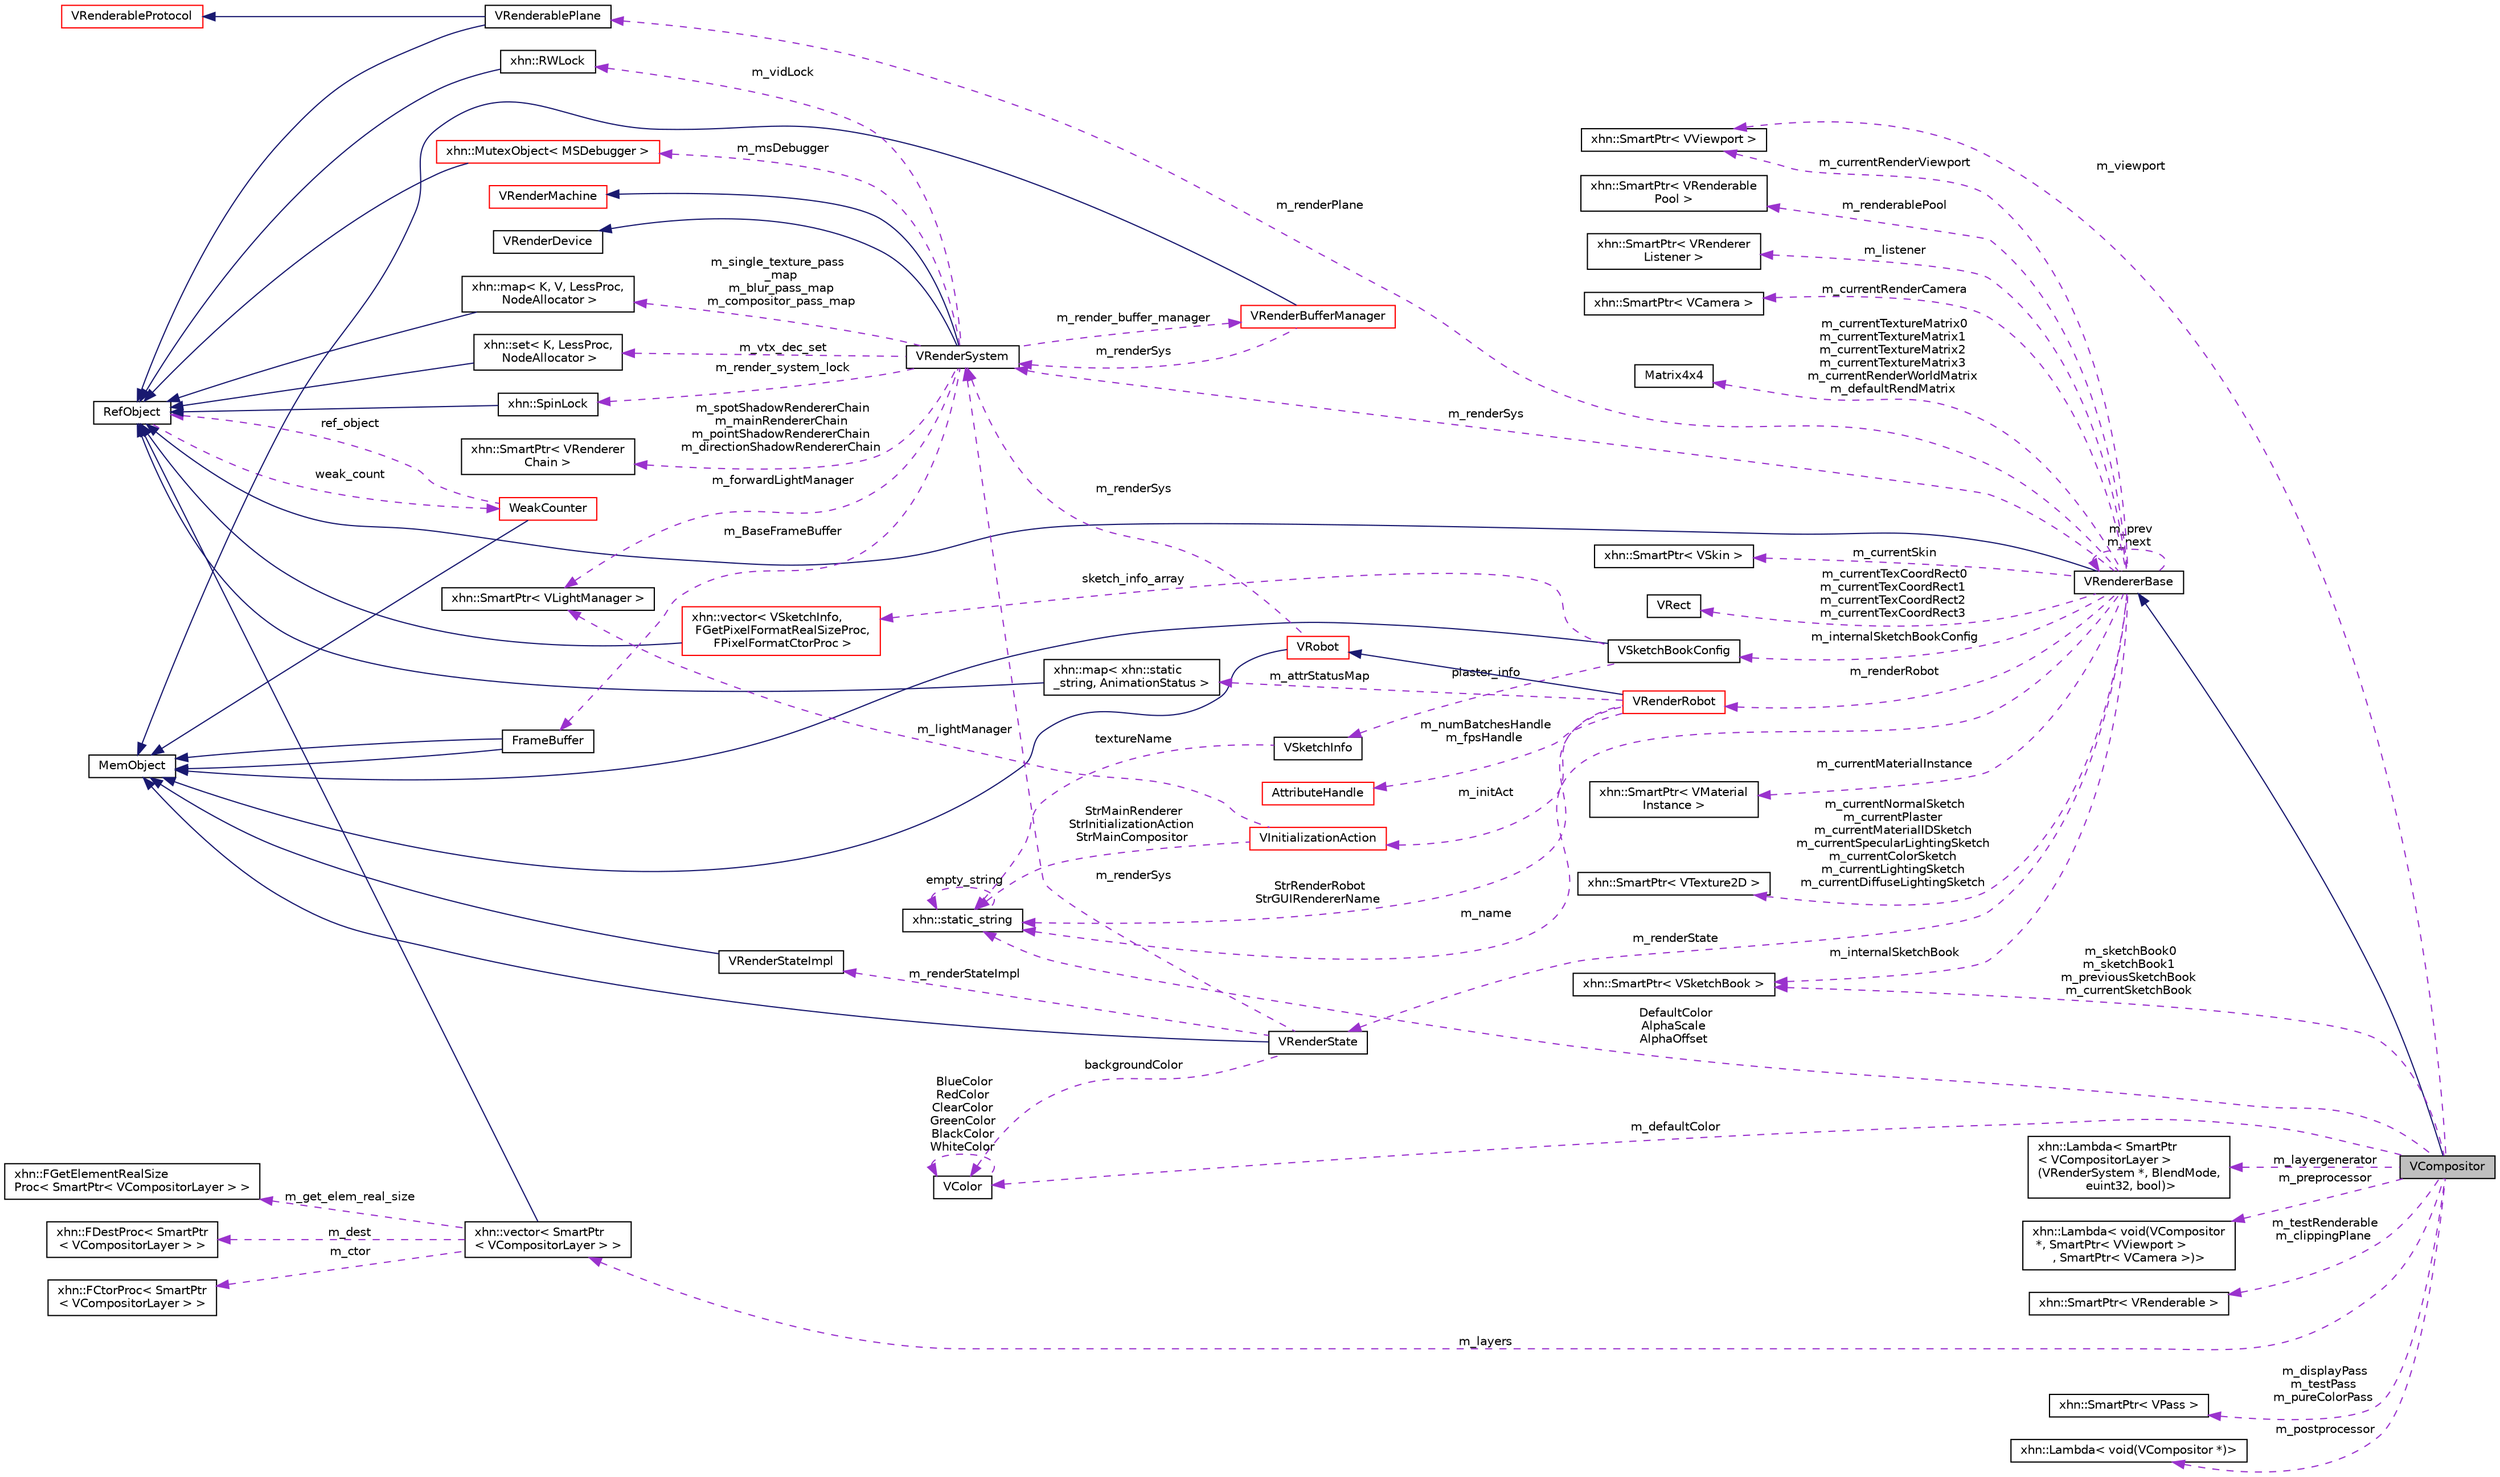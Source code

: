digraph "VCompositor"
{
  edge [fontname="Helvetica",fontsize="10",labelfontname="Helvetica",labelfontsize="10"];
  node [fontname="Helvetica",fontsize="10",shape=record];
  rankdir="LR";
  Node1 [label="VCompositor",height=0.2,width=0.4,color="black", fillcolor="grey75", style="filled", fontcolor="black"];
  Node2 -> Node1 [dir="back",color="midnightblue",fontsize="10",style="solid",fontname="Helvetica"];
  Node2 [label="VRendererBase",height=0.2,width=0.4,color="black", fillcolor="white", style="filled",URL="$class_v_renderer_base.html",tooltip="VRendererBase 渲染器基类 "];
  Node3 -> Node2 [dir="back",color="midnightblue",fontsize="10",style="solid",fontname="Helvetica"];
  Node3 [label="RefObject",height=0.2,width=0.4,color="black", fillcolor="white", style="filled",URL="$class_ref_object.html"];
  Node4 -> Node3 [dir="back",color="darkorchid3",fontsize="10",style="dashed",label=" weak_count" ,fontname="Helvetica"];
  Node4 [label="WeakCounter",height=0.2,width=0.4,color="red", fillcolor="white", style="filled",URL="$class_weak_counter.html",tooltip="WeakCounter. "];
  Node5 -> Node4 [dir="back",color="midnightblue",fontsize="10",style="solid",fontname="Helvetica"];
  Node5 [label="MemObject",height=0.2,width=0.4,color="black", fillcolor="white", style="filled",URL="$class_mem_object.html"];
  Node3 -> Node4 [dir="back",color="darkorchid3",fontsize="10",style="dashed",label=" ref_object" ,fontname="Helvetica"];
  Node6 -> Node2 [dir="back",color="darkorchid3",fontsize="10",style="dashed",label=" m_renderPlane" ,fontname="Helvetica"];
  Node6 [label="VRenderablePlane",height=0.2,width=0.4,color="black", fillcolor="white", style="filled",URL="$class_v_renderable_plane.html",tooltip="VRenderablePlane 片状的Renderable. "];
  Node3 -> Node6 [dir="back",color="midnightblue",fontsize="10",style="solid",fontname="Helvetica"];
  Node7 -> Node6 [dir="back",color="midnightblue",fontsize="10",style="solid",fontname="Helvetica"];
  Node7 [label="VRenderableProtocol",height=0.2,width=0.4,color="red", fillcolor="white", style="filled",URL="$class_v_renderable_protocol.html",tooltip="VRenderableProtocol Renderable 协议 "];
  Node8 -> Node2 [dir="back",color="darkorchid3",fontsize="10",style="dashed",label=" m_renderSys" ,fontname="Helvetica"];
  Node8 [label="VRenderSystem",height=0.2,width=0.4,color="black", fillcolor="white", style="filled",URL="$class_v_render_system.html",tooltip="VRenderSystem 渲染系统 "];
  Node9 -> Node8 [dir="back",color="midnightblue",fontsize="10",style="solid",fontname="Helvetica"];
  Node9 [label="VRenderMachine",height=0.2,width=0.4,color="red", fillcolor="white", style="filled",URL="$class_v_render_machine.html"];
  Node10 -> Node8 [dir="back",color="midnightblue",fontsize="10",style="solid",fontname="Helvetica"];
  Node10 [label="VRenderDevice",height=0.2,width=0.4,color="black", fillcolor="white", style="filled",URL="$class_v_render_device.html"];
  Node11 -> Node8 [dir="back",color="darkorchid3",fontsize="10",style="dashed",label=" m_vidLock" ,fontname="Helvetica"];
  Node11 [label="xhn::RWLock",height=0.2,width=0.4,color="black", fillcolor="white", style="filled",URL="$classxhn_1_1_r_w_lock.html",tooltip="RWLock. "];
  Node3 -> Node11 [dir="back",color="midnightblue",fontsize="10",style="solid",fontname="Helvetica"];
  Node12 -> Node8 [dir="back",color="darkorchid3",fontsize="10",style="dashed",label=" m_render_buffer_manager" ,fontname="Helvetica"];
  Node12 [label="VRenderBufferManager",height=0.2,width=0.4,color="red", fillcolor="white", style="filled",URL="$class_v_render_buffer_manager.html",tooltip="VRenderBufferManager 渲染缓冲管理器 "];
  Node5 -> Node12 [dir="back",color="midnightblue",fontsize="10",style="solid",fontname="Helvetica"];
  Node8 -> Node12 [dir="back",color="darkorchid3",fontsize="10",style="dashed",label=" m_renderSys" ,fontname="Helvetica"];
  Node13 -> Node8 [dir="back",color="darkorchid3",fontsize="10",style="dashed",label=" m_BaseFrameBuffer" ,fontname="Helvetica"];
  Node13 [label="FrameBuffer",height=0.2,width=0.4,color="black", fillcolor="white", style="filled",URL="$class_frame_buffer.html",tooltip="FrameBuffer 帧缓冲 "];
  Node5 -> Node13 [dir="back",color="midnightblue",fontsize="10",style="solid",fontname="Helvetica"];
  Node5 -> Node13 [dir="back",color="midnightblue",fontsize="10",style="solid",fontname="Helvetica"];
  Node14 -> Node8 [dir="back",color="darkorchid3",fontsize="10",style="dashed",label=" m_msDebugger" ,fontname="Helvetica"];
  Node14 [label="xhn::MutexObject\< MSDebugger \>",height=0.2,width=0.4,color="red", fillcolor="white", style="filled",URL="$classxhn_1_1_mutex_object.html"];
  Node3 -> Node14 [dir="back",color="midnightblue",fontsize="10",style="solid",fontname="Helvetica"];
  Node15 -> Node8 [dir="back",color="darkorchid3",fontsize="10",style="dashed",label=" m_single_texture_pass\l_map\nm_blur_pass_map\nm_compositor_pass_map" ,fontname="Helvetica"];
  Node15 [label="xhn::map\< K, V, LessProc,\l NodeAllocator \>",height=0.2,width=0.4,color="black", fillcolor="white", style="filled",URL="$classxhn_1_1map.html"];
  Node3 -> Node15 [dir="back",color="midnightblue",fontsize="10",style="solid",fontname="Helvetica"];
  Node16 -> Node8 [dir="back",color="darkorchid3",fontsize="10",style="dashed",label=" m_vtx_dec_set" ,fontname="Helvetica"];
  Node16 [label="xhn::set\< K, LessProc,\l NodeAllocator \>",height=0.2,width=0.4,color="black", fillcolor="white", style="filled",URL="$classxhn_1_1set.html"];
  Node3 -> Node16 [dir="back",color="midnightblue",fontsize="10",style="solid",fontname="Helvetica"];
  Node17 -> Node8 [dir="back",color="darkorchid3",fontsize="10",style="dashed",label=" m_render_system_lock" ,fontname="Helvetica"];
  Node17 [label="xhn::SpinLock",height=0.2,width=0.4,color="black", fillcolor="white", style="filled",URL="$classxhn_1_1_spin_lock.html",tooltip="SpinLock. "];
  Node3 -> Node17 [dir="back",color="midnightblue",fontsize="10",style="solid",fontname="Helvetica"];
  Node18 -> Node8 [dir="back",color="darkorchid3",fontsize="10",style="dashed",label=" m_spotShadowRendererChain\nm_mainRendererChain\nm_pointShadowRendererChain\nm_directionShadowRendererChain" ,fontname="Helvetica"];
  Node18 [label="xhn::SmartPtr\< VRenderer\lChain \>",height=0.2,width=0.4,color="black", fillcolor="white", style="filled",URL="$classxhn_1_1_smart_ptr.html"];
  Node19 -> Node8 [dir="back",color="darkorchid3",fontsize="10",style="dashed",label=" m_forwardLightManager" ,fontname="Helvetica"];
  Node19 [label="xhn::SmartPtr\< VLightManager \>",height=0.2,width=0.4,color="black", fillcolor="white", style="filled",URL="$classxhn_1_1_smart_ptr.html"];
  Node20 -> Node2 [dir="back",color="darkorchid3",fontsize="10",style="dashed",label=" m_currentSkin" ,fontname="Helvetica"];
  Node20 [label="xhn::SmartPtr\< VSkin \>",height=0.2,width=0.4,color="black", fillcolor="white", style="filled",URL="$classxhn_1_1_smart_ptr.html"];
  Node21 -> Node2 [dir="back",color="darkorchid3",fontsize="10",style="dashed",label=" m_currentTexCoordRect0\nm_currentTexCoordRect1\nm_currentTexCoordRect2\nm_currentTexCoordRect3" ,fontname="Helvetica"];
  Node21 [label="VRect",height=0.2,width=0.4,color="black", fillcolor="white", style="filled",URL="$class_v_rect.html"];
  Node2 -> Node2 [dir="back",color="darkorchid3",fontsize="10",style="dashed",label=" m_prev\nm_next" ,fontname="Helvetica"];
  Node22 -> Node2 [dir="back",color="darkorchid3",fontsize="10",style="dashed",label=" m_internalSketchBookConfig" ,fontname="Helvetica"];
  Node22 [label="VSketchBookConfig",height=0.2,width=0.4,color="black", fillcolor="white", style="filled",URL="$struct_v_sketch_book_config.html"];
  Node5 -> Node22 [dir="back",color="midnightblue",fontsize="10",style="solid",fontname="Helvetica"];
  Node23 -> Node22 [dir="back",color="darkorchid3",fontsize="10",style="dashed",label=" plaster_info" ,fontname="Helvetica"];
  Node23 [label="VSketchInfo",height=0.2,width=0.4,color="black", fillcolor="white", style="filled",URL="$struct_v_sketch_info.html",tooltip="VSketchInfo. "];
  Node24 -> Node23 [dir="back",color="darkorchid3",fontsize="10",style="dashed",label=" textureName" ,fontname="Helvetica"];
  Node24 [label="xhn::static_string",height=0.2,width=0.4,color="black", fillcolor="white", style="filled",URL="$classxhn_1_1static__string.html"];
  Node24 -> Node24 [dir="back",color="darkorchid3",fontsize="10",style="dashed",label=" empty_string" ,fontname="Helvetica"];
  Node25 -> Node22 [dir="back",color="darkorchid3",fontsize="10",style="dashed",label=" sketch_info_array" ,fontname="Helvetica"];
  Node25 [label="xhn::vector\< VSketchInfo,\l FGetPixelFormatRealSizeProc,\l FPixelFormatCtorProc \>",height=0.2,width=0.4,color="red", fillcolor="white", style="filled",URL="$classxhn_1_1vector.html"];
  Node3 -> Node25 [dir="back",color="midnightblue",fontsize="10",style="solid",fontname="Helvetica"];
  Node26 -> Node2 [dir="back",color="darkorchid3",fontsize="10",style="dashed",label=" m_currentRenderViewport" ,fontname="Helvetica"];
  Node26 [label="xhn::SmartPtr\< VViewport \>",height=0.2,width=0.4,color="black", fillcolor="white", style="filled",URL="$classxhn_1_1_smart_ptr.html"];
  Node27 -> Node2 [dir="back",color="darkorchid3",fontsize="10",style="dashed",label=" m_currentMaterialInstance" ,fontname="Helvetica"];
  Node27 [label="xhn::SmartPtr\< VMaterial\lInstance \>",height=0.2,width=0.4,color="black", fillcolor="white", style="filled",URL="$classxhn_1_1_smart_ptr.html"];
  Node28 -> Node2 [dir="back",color="darkorchid3",fontsize="10",style="dashed",label=" m_internalSketchBook" ,fontname="Helvetica"];
  Node28 [label="xhn::SmartPtr\< VSketchBook \>",height=0.2,width=0.4,color="black", fillcolor="white", style="filled",URL="$classxhn_1_1_smart_ptr.html"];
  Node29 -> Node2 [dir="back",color="darkorchid3",fontsize="10",style="dashed",label=" m_renderState" ,fontname="Helvetica"];
  Node29 [label="VRenderState",height=0.2,width=0.4,color="black", fillcolor="white", style="filled",URL="$class_v_render_state.html",tooltip="VRenderState 渲染状态 "];
  Node5 -> Node29 [dir="back",color="midnightblue",fontsize="10",style="solid",fontname="Helvetica"];
  Node8 -> Node29 [dir="back",color="darkorchid3",fontsize="10",style="dashed",label=" m_renderSys" ,fontname="Helvetica"];
  Node30 -> Node29 [dir="back",color="darkorchid3",fontsize="10",style="dashed",label=" m_renderStateImpl" ,fontname="Helvetica"];
  Node30 [label="VRenderStateImpl",height=0.2,width=0.4,color="black", fillcolor="white", style="filled",URL="$class_v_render_state_impl.html"];
  Node5 -> Node30 [dir="back",color="midnightblue",fontsize="10",style="solid",fontname="Helvetica"];
  Node31 -> Node29 [dir="back",color="darkorchid3",fontsize="10",style="dashed",label=" backgroundColor" ,fontname="Helvetica"];
  Node31 [label="VColor",height=0.2,width=0.4,color="black", fillcolor="white", style="filled",URL="$class_v_color.html"];
  Node31 -> Node31 [dir="back",color="darkorchid3",fontsize="10",style="dashed",label=" BlueColor\nRedColor\nClearColor\nGreenColor\nBlackColor\nWhiteColor" ,fontname="Helvetica"];
  Node32 -> Node2 [dir="back",color="darkorchid3",fontsize="10",style="dashed",label=" m_currentNormalSketch\nm_currentPlaster\nm_currentMaterialIDSketch\nm_currentSpecularLightingSketch\nm_currentColorSketch\nm_currentLightingSketch\nm_currentDiffuseLightingSketch" ,fontname="Helvetica"];
  Node32 [label="xhn::SmartPtr\< VTexture2D \>",height=0.2,width=0.4,color="black", fillcolor="white", style="filled",URL="$classxhn_1_1_smart_ptr.html"];
  Node33 -> Node2 [dir="back",color="darkorchid3",fontsize="10",style="dashed",label=" m_renderablePool" ,fontname="Helvetica"];
  Node33 [label="xhn::SmartPtr\< VRenderable\lPool \>",height=0.2,width=0.4,color="black", fillcolor="white", style="filled",URL="$classxhn_1_1_smart_ptr.html"];
  Node34 -> Node2 [dir="back",color="darkorchid3",fontsize="10",style="dashed",label=" m_renderRobot" ,fontname="Helvetica"];
  Node34 [label="VRenderRobot",height=0.2,width=0.4,color="red", fillcolor="white", style="filled",URL="$class_v_render_robot.html",tooltip="VRenderRobot 渲染机器人 "];
  Node35 -> Node34 [dir="back",color="midnightblue",fontsize="10",style="solid",fontname="Helvetica"];
  Node35 [label="VRobot",height=0.2,width=0.4,color="red", fillcolor="white", style="filled",URL="$class_v_robot.html",tooltip="VRobot 机器人 "];
  Node5 -> Node35 [dir="back",color="midnightblue",fontsize="10",style="solid",fontname="Helvetica"];
  Node8 -> Node35 [dir="back",color="darkorchid3",fontsize="10",style="dashed",label=" m_renderSys" ,fontname="Helvetica"];
  Node36 -> Node34 [dir="back",color="darkorchid3",fontsize="10",style="dashed",label=" m_initAct" ,fontname="Helvetica"];
  Node36 [label="VInitializationAction",height=0.2,width=0.4,color="red", fillcolor="white", style="filled",URL="$class_v_initialization_action.html",tooltip="VInitializationAction 渲染引擎初始化动作 "];
  Node24 -> Node36 [dir="back",color="darkorchid3",fontsize="10",style="dashed",label=" StrMainRenderer\nStrInitializationAction\nStrMainCompositor" ,fontname="Helvetica"];
  Node19 -> Node36 [dir="back",color="darkorchid3",fontsize="10",style="dashed",label=" m_lightManager" ,fontname="Helvetica"];
  Node37 -> Node34 [dir="back",color="darkorchid3",fontsize="10",style="dashed",label=" m_attrStatusMap" ,fontname="Helvetica"];
  Node37 [label="xhn::map\< xhn::static\l_string, AnimationStatus \>",height=0.2,width=0.4,color="black", fillcolor="white", style="filled",URL="$classxhn_1_1map.html"];
  Node3 -> Node37 [dir="back",color="midnightblue",fontsize="10",style="solid",fontname="Helvetica"];
  Node38 -> Node34 [dir="back",color="darkorchid3",fontsize="10",style="dashed",label=" m_numBatchesHandle\nm_fpsHandle" ,fontname="Helvetica"];
  Node38 [label="AttributeHandle",height=0.2,width=0.4,color="red", fillcolor="white", style="filled",URL="$class_attribute_handle.html"];
  Node24 -> Node34 [dir="back",color="darkorchid3",fontsize="10",style="dashed",label=" StrRenderRobot\nStrGUIRendererName" ,fontname="Helvetica"];
  Node39 -> Node2 [dir="back",color="darkorchid3",fontsize="10",style="dashed",label=" m_listener" ,fontname="Helvetica"];
  Node39 [label="xhn::SmartPtr\< VRenderer\lListener \>",height=0.2,width=0.4,color="black", fillcolor="white", style="filled",URL="$classxhn_1_1_smart_ptr.html"];
  Node40 -> Node2 [dir="back",color="darkorchid3",fontsize="10",style="dashed",label=" m_currentRenderCamera" ,fontname="Helvetica"];
  Node40 [label="xhn::SmartPtr\< VCamera \>",height=0.2,width=0.4,color="black", fillcolor="white", style="filled",URL="$classxhn_1_1_smart_ptr.html"];
  Node41 -> Node2 [dir="back",color="darkorchid3",fontsize="10",style="dashed",label=" m_currentTextureMatrix0\nm_currentTextureMatrix1\nm_currentTextureMatrix2\nm_currentTextureMatrix3\nm_currentRenderWorldMatrix\nm_defaultRendMatrix" ,fontname="Helvetica"];
  Node41 [label="Matrix4x4",height=0.2,width=0.4,color="black", fillcolor="white", style="filled",URL="$struct_matrix4x4.html"];
  Node24 -> Node2 [dir="back",color="darkorchid3",fontsize="10",style="dashed",label=" m_name" ,fontname="Helvetica"];
  Node42 -> Node1 [dir="back",color="darkorchid3",fontsize="10",style="dashed",label=" m_layergenerator" ,fontname="Helvetica"];
  Node42 [label="xhn::Lambda\< SmartPtr\l\< VCompositorLayer \>\l(VRenderSystem *, BlendMode,\l euint32, bool)\>",height=0.2,width=0.4,color="black", fillcolor="white", style="filled",URL="$classxhn_1_1_lambda.html"];
  Node43 -> Node1 [dir="back",color="darkorchid3",fontsize="10",style="dashed",label=" m_preprocessor" ,fontname="Helvetica"];
  Node43 [label="xhn::Lambda\< void(VCompositor\l *, SmartPtr\< VViewport \>\l, SmartPtr\< VCamera \>)\>",height=0.2,width=0.4,color="black", fillcolor="white", style="filled",URL="$classxhn_1_1_lambda.html"];
  Node44 -> Node1 [dir="back",color="darkorchid3",fontsize="10",style="dashed",label=" m_testRenderable\nm_clippingPlane" ,fontname="Helvetica"];
  Node44 [label="xhn::SmartPtr\< VRenderable \>",height=0.2,width=0.4,color="black", fillcolor="white", style="filled",URL="$classxhn_1_1_smart_ptr.html"];
  Node26 -> Node1 [dir="back",color="darkorchid3",fontsize="10",style="dashed",label=" m_viewport" ,fontname="Helvetica"];
  Node28 -> Node1 [dir="back",color="darkorchid3",fontsize="10",style="dashed",label=" m_sketchBook0\nm_sketchBook1\nm_previousSketchBook\nm_currentSketchBook" ,fontname="Helvetica"];
  Node45 -> Node1 [dir="back",color="darkorchid3",fontsize="10",style="dashed",label=" m_layers" ,fontname="Helvetica"];
  Node45 [label="xhn::vector\< SmartPtr\l\< VCompositorLayer \> \>",height=0.2,width=0.4,color="black", fillcolor="white", style="filled",URL="$classxhn_1_1vector.html"];
  Node3 -> Node45 [dir="back",color="midnightblue",fontsize="10",style="solid",fontname="Helvetica"];
  Node46 -> Node45 [dir="back",color="darkorchid3",fontsize="10",style="dashed",label=" m_dest" ,fontname="Helvetica"];
  Node46 [label="xhn::FDestProc\< SmartPtr\l\< VCompositorLayer \> \>",height=0.2,width=0.4,color="black", fillcolor="white", style="filled",URL="$structxhn_1_1_f_dest_proc.html"];
  Node47 -> Node45 [dir="back",color="darkorchid3",fontsize="10",style="dashed",label=" m_ctor" ,fontname="Helvetica"];
  Node47 [label="xhn::FCtorProc\< SmartPtr\l\< VCompositorLayer \> \>",height=0.2,width=0.4,color="black", fillcolor="white", style="filled",URL="$structxhn_1_1_f_ctor_proc.html"];
  Node48 -> Node45 [dir="back",color="darkorchid3",fontsize="10",style="dashed",label=" m_get_elem_real_size" ,fontname="Helvetica"];
  Node48 [label="xhn::FGetElementRealSize\lProc\< SmartPtr\< VCompositorLayer \> \>",height=0.2,width=0.4,color="black", fillcolor="white", style="filled",URL="$structxhn_1_1_f_get_element_real_size_proc.html"];
  Node49 -> Node1 [dir="back",color="darkorchid3",fontsize="10",style="dashed",label=" m_displayPass\nm_testPass\nm_pureColorPass" ,fontname="Helvetica"];
  Node49 [label="xhn::SmartPtr\< VPass \>",height=0.2,width=0.4,color="black", fillcolor="white", style="filled",URL="$classxhn_1_1_smart_ptr.html"];
  Node24 -> Node1 [dir="back",color="darkorchid3",fontsize="10",style="dashed",label=" DefaultColor\nAlphaScale\nAlphaOffset" ,fontname="Helvetica"];
  Node31 -> Node1 [dir="back",color="darkorchid3",fontsize="10",style="dashed",label=" m_defaultColor" ,fontname="Helvetica"];
  Node50 -> Node1 [dir="back",color="darkorchid3",fontsize="10",style="dashed",label=" m_postprocessor" ,fontname="Helvetica"];
  Node50 [label="xhn::Lambda\< void(VCompositor *)\>",height=0.2,width=0.4,color="black", fillcolor="white", style="filled",URL="$classxhn_1_1_lambda.html"];
}
